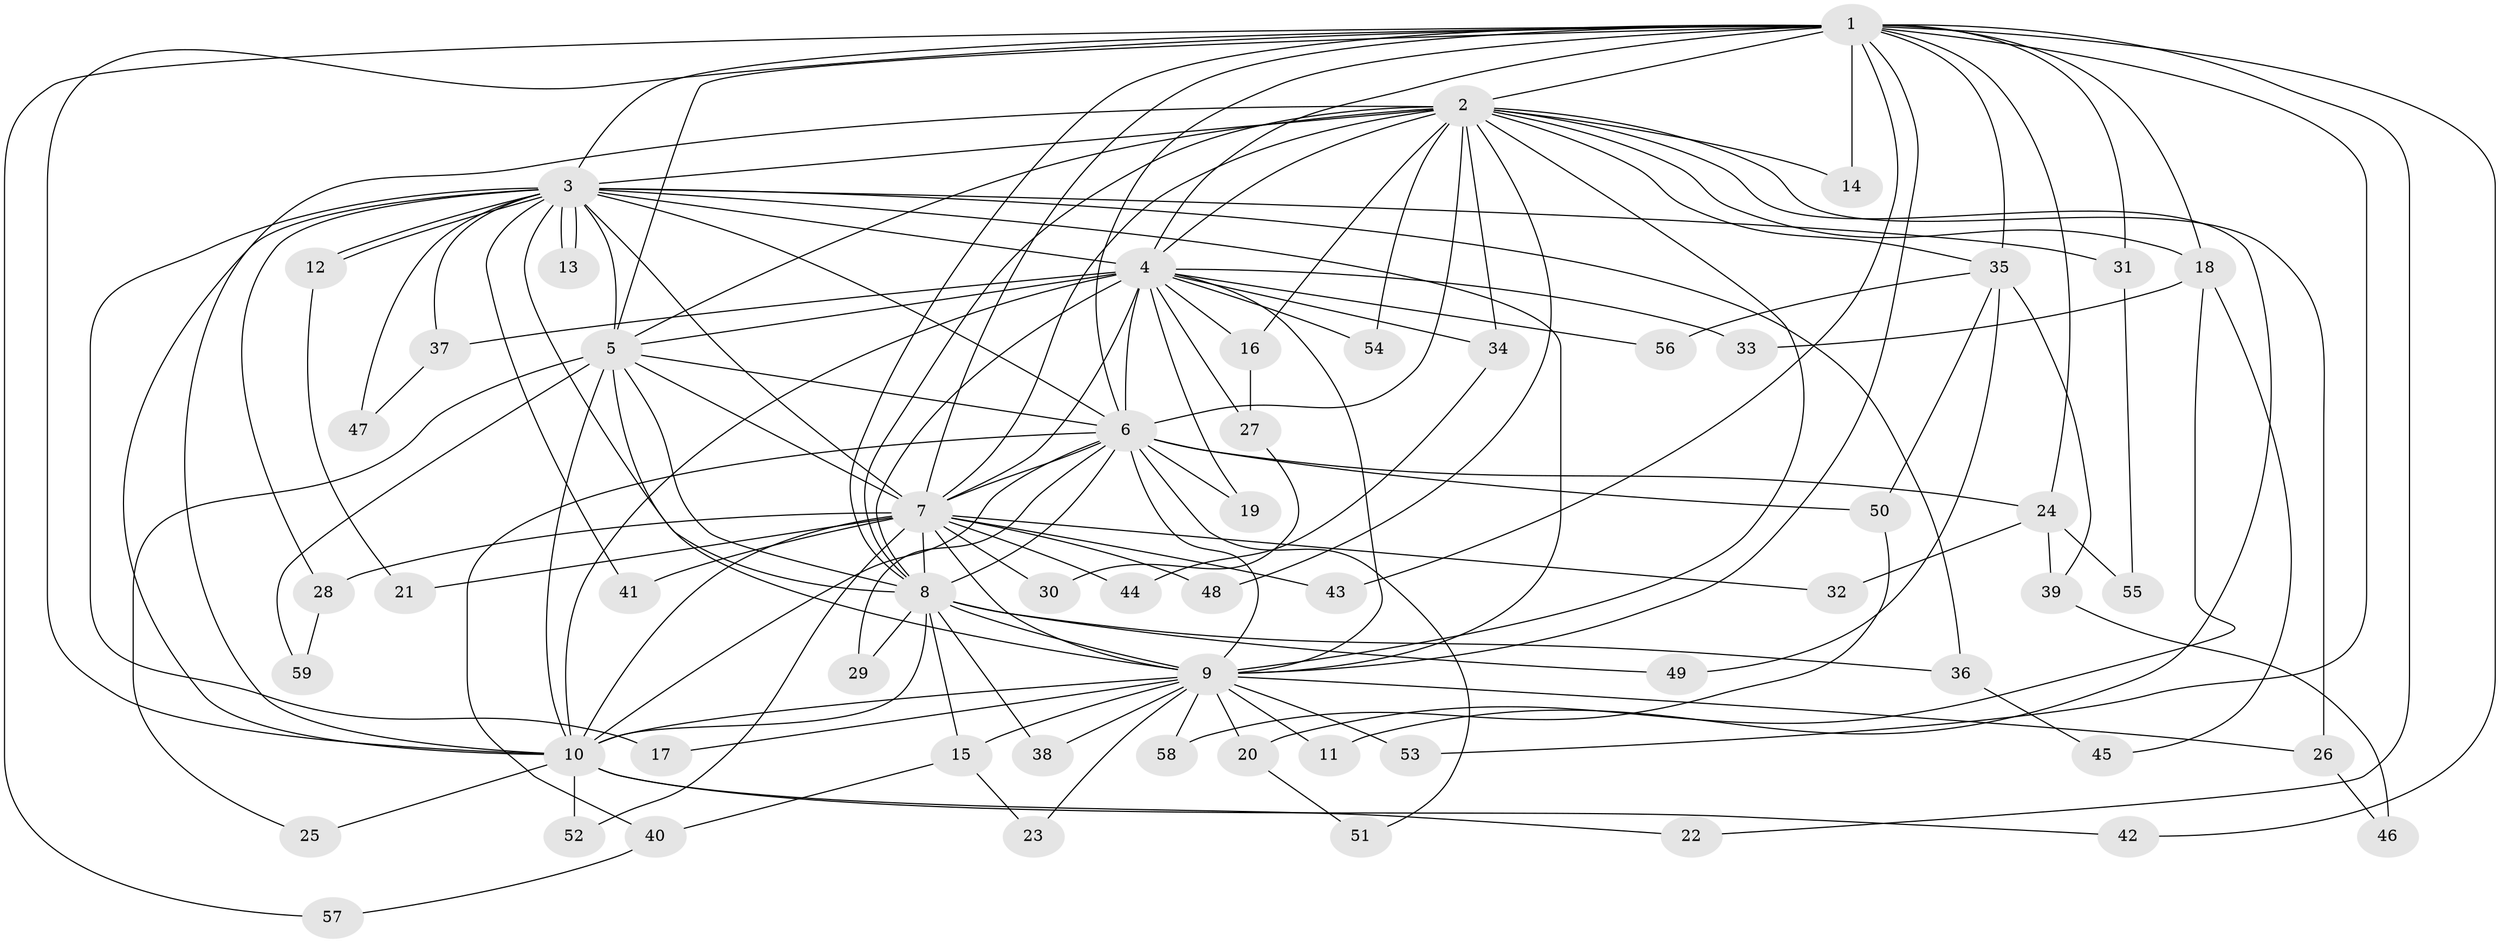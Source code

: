 // Generated by graph-tools (version 1.1) at 2025/01/03/09/25 03:01:31]
// undirected, 59 vertices, 143 edges
graph export_dot {
graph [start="1"]
  node [color=gray90,style=filled];
  1;
  2;
  3;
  4;
  5;
  6;
  7;
  8;
  9;
  10;
  11;
  12;
  13;
  14;
  15;
  16;
  17;
  18;
  19;
  20;
  21;
  22;
  23;
  24;
  25;
  26;
  27;
  28;
  29;
  30;
  31;
  32;
  33;
  34;
  35;
  36;
  37;
  38;
  39;
  40;
  41;
  42;
  43;
  44;
  45;
  46;
  47;
  48;
  49;
  50;
  51;
  52;
  53;
  54;
  55;
  56;
  57;
  58;
  59;
  1 -- 2;
  1 -- 3;
  1 -- 4;
  1 -- 5;
  1 -- 6;
  1 -- 7;
  1 -- 8;
  1 -- 9;
  1 -- 10;
  1 -- 14;
  1 -- 18;
  1 -- 22;
  1 -- 24;
  1 -- 31;
  1 -- 35;
  1 -- 42;
  1 -- 43;
  1 -- 53;
  1 -- 57;
  2 -- 3;
  2 -- 4;
  2 -- 5;
  2 -- 6;
  2 -- 7;
  2 -- 8;
  2 -- 9;
  2 -- 10;
  2 -- 11;
  2 -- 14;
  2 -- 16;
  2 -- 18;
  2 -- 26;
  2 -- 34;
  2 -- 35;
  2 -- 48;
  2 -- 54;
  3 -- 4;
  3 -- 5;
  3 -- 6;
  3 -- 7;
  3 -- 8;
  3 -- 9;
  3 -- 10;
  3 -- 12;
  3 -- 12;
  3 -- 13;
  3 -- 13;
  3 -- 17;
  3 -- 28;
  3 -- 31;
  3 -- 36;
  3 -- 37;
  3 -- 41;
  3 -- 47;
  4 -- 5;
  4 -- 6;
  4 -- 7;
  4 -- 8;
  4 -- 9;
  4 -- 10;
  4 -- 16;
  4 -- 19;
  4 -- 27;
  4 -- 33;
  4 -- 34;
  4 -- 37;
  4 -- 54;
  4 -- 56;
  5 -- 6;
  5 -- 7;
  5 -- 8;
  5 -- 9;
  5 -- 10;
  5 -- 25;
  5 -- 59;
  6 -- 7;
  6 -- 8;
  6 -- 9;
  6 -- 10;
  6 -- 19;
  6 -- 24;
  6 -- 29;
  6 -- 40;
  6 -- 50;
  6 -- 51;
  7 -- 8;
  7 -- 9;
  7 -- 10;
  7 -- 21;
  7 -- 28;
  7 -- 30;
  7 -- 32;
  7 -- 41;
  7 -- 43;
  7 -- 44;
  7 -- 48;
  7 -- 52;
  8 -- 9;
  8 -- 10;
  8 -- 15;
  8 -- 29;
  8 -- 36;
  8 -- 38;
  8 -- 49;
  9 -- 10;
  9 -- 11;
  9 -- 15;
  9 -- 17;
  9 -- 20;
  9 -- 23;
  9 -- 26;
  9 -- 38;
  9 -- 53;
  9 -- 58;
  10 -- 22;
  10 -- 25;
  10 -- 42;
  10 -- 52;
  12 -- 21;
  15 -- 23;
  15 -- 40;
  16 -- 27;
  18 -- 20;
  18 -- 33;
  18 -- 45;
  20 -- 51;
  24 -- 32;
  24 -- 39;
  24 -- 55;
  26 -- 46;
  27 -- 30;
  28 -- 59;
  31 -- 55;
  34 -- 44;
  35 -- 39;
  35 -- 49;
  35 -- 50;
  35 -- 56;
  36 -- 45;
  37 -- 47;
  39 -- 46;
  40 -- 57;
  50 -- 58;
}
